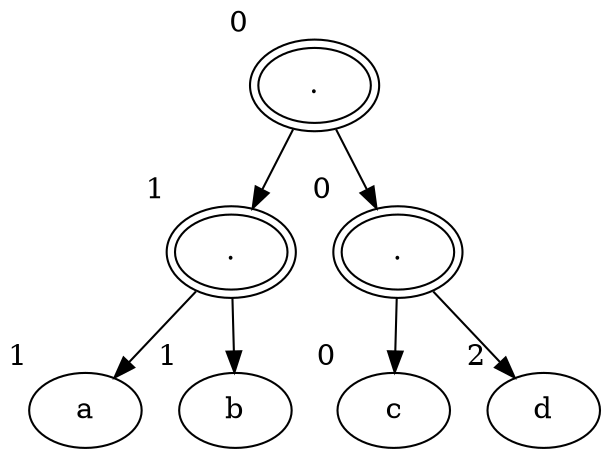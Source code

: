 digraph {
  94772466684704[label="." xlabel="0" peripheries="2"]
  94772466684320[label="." xlabel="1" peripheries="2"]
  94772466684704  ->  94772466684320
  94772466684864[label="." xlabel="0" peripheries="2"]
  94772466684704  ->  94772466684864
  94772466684368[label="a" xlabel="1" peripheries="1"]
  94772466684320  ->  94772466684368
  94772466684416[label="b" xlabel="1" peripheries="1"]
  94772466684320  ->  94772466684416
  94772466684784[label="c" xlabel="0" peripheries="1"]
  94772466684864  ->  94772466684784
  94772466684944[label="d" xlabel="2" peripheries="1"]
  94772466684864  ->  94772466684944
}
